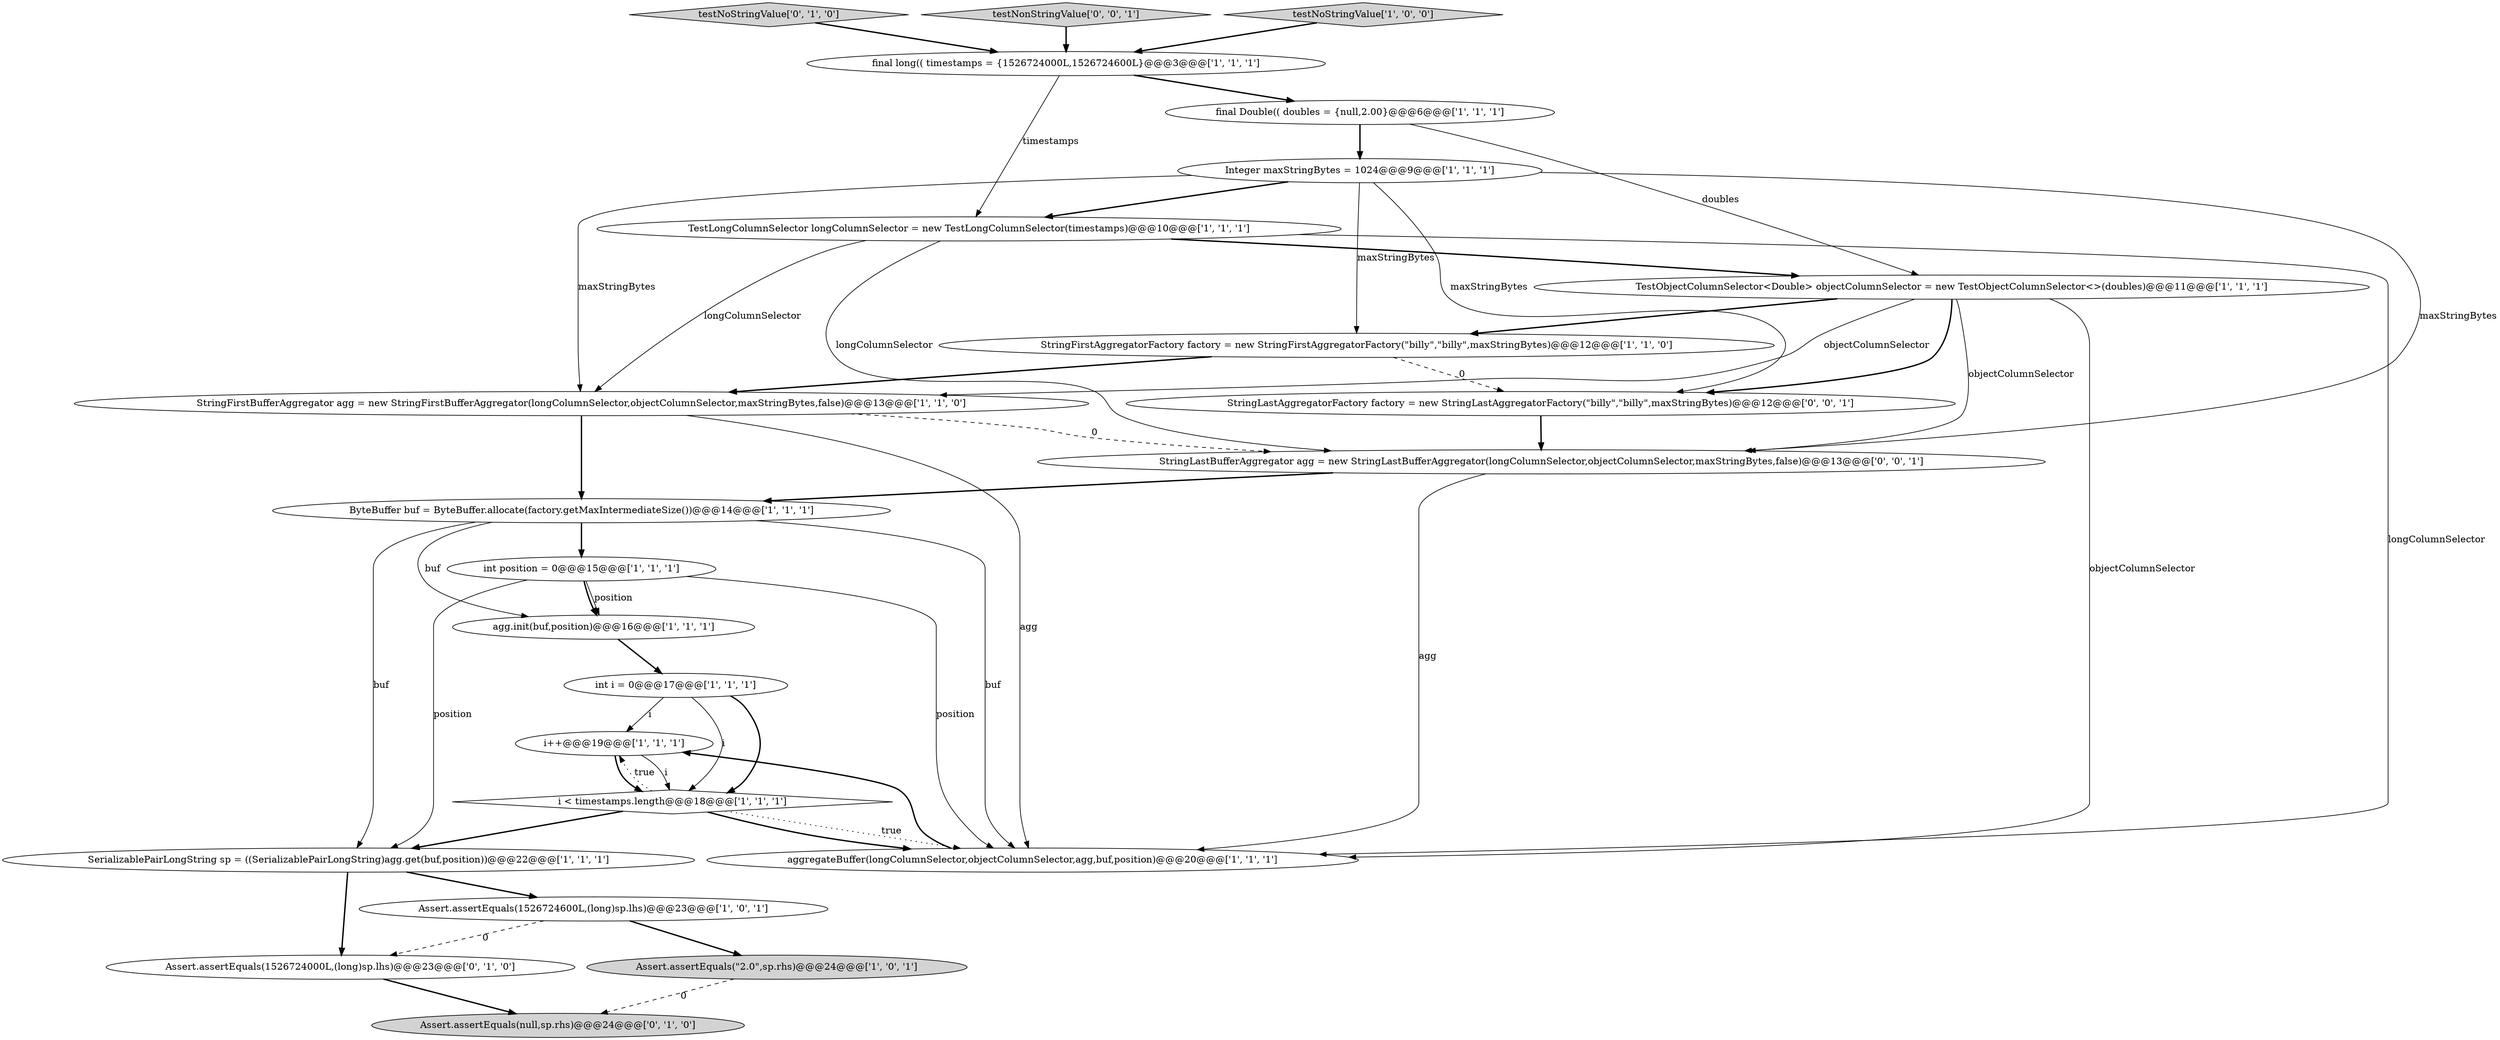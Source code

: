 digraph {
1 [style = filled, label = "i++@@@19@@@['1', '1', '1']", fillcolor = white, shape = ellipse image = "AAA0AAABBB1BBB"];
20 [style = filled, label = "Assert.assertEquals(1526724000L,(long)sp.lhs)@@@23@@@['0', '1', '0']", fillcolor = white, shape = ellipse image = "AAA1AAABBB2BBB"];
18 [style = filled, label = "testNoStringValue['0', '1', '0']", fillcolor = lightgray, shape = diamond image = "AAA0AAABBB2BBB"];
10 [style = filled, label = "aggregateBuffer(longColumnSelector,objectColumnSelector,agg,buf,position)@@@20@@@['1', '1', '1']", fillcolor = white, shape = ellipse image = "AAA0AAABBB1BBB"];
21 [style = filled, label = "testNonStringValue['0', '0', '1']", fillcolor = lightgray, shape = diamond image = "AAA0AAABBB3BBB"];
15 [style = filled, label = "final long(( timestamps = {1526724000L,1526724600L}@@@3@@@['1', '1', '1']", fillcolor = white, shape = ellipse image = "AAA0AAABBB1BBB"];
13 [style = filled, label = "TestLongColumnSelector longColumnSelector = new TestLongColumnSelector(timestamps)@@@10@@@['1', '1', '1']", fillcolor = white, shape = ellipse image = "AAA0AAABBB1BBB"];
8 [style = filled, label = "ByteBuffer buf = ByteBuffer.allocate(factory.getMaxIntermediateSize())@@@14@@@['1', '1', '1']", fillcolor = white, shape = ellipse image = "AAA0AAABBB1BBB"];
6 [style = filled, label = "StringFirstAggregatorFactory factory = new StringFirstAggregatorFactory(\"billy\",\"billy\",maxStringBytes)@@@12@@@['1', '1', '0']", fillcolor = white, shape = ellipse image = "AAA0AAABBB1BBB"];
5 [style = filled, label = "Integer maxStringBytes = 1024@@@9@@@['1', '1', '1']", fillcolor = white, shape = ellipse image = "AAA0AAABBB1BBB"];
0 [style = filled, label = "agg.init(buf,position)@@@16@@@['1', '1', '1']", fillcolor = white, shape = ellipse image = "AAA0AAABBB1BBB"];
12 [style = filled, label = "SerializablePairLongString sp = ((SerializablePairLongString)agg.get(buf,position))@@@22@@@['1', '1', '1']", fillcolor = white, shape = ellipse image = "AAA0AAABBB1BBB"];
22 [style = filled, label = "StringLastAggregatorFactory factory = new StringLastAggregatorFactory(\"billy\",\"billy\",maxStringBytes)@@@12@@@['0', '0', '1']", fillcolor = white, shape = ellipse image = "AAA0AAABBB3BBB"];
3 [style = filled, label = "StringFirstBufferAggregator agg = new StringFirstBufferAggregator(longColumnSelector,objectColumnSelector,maxStringBytes,false)@@@13@@@['1', '1', '0']", fillcolor = white, shape = ellipse image = "AAA0AAABBB1BBB"];
4 [style = filled, label = "Assert.assertEquals(\"2.0\",sp.rhs)@@@24@@@['1', '0', '1']", fillcolor = lightgray, shape = ellipse image = "AAA0AAABBB1BBB"];
9 [style = filled, label = "TestObjectColumnSelector<Double> objectColumnSelector = new TestObjectColumnSelector<>(doubles)@@@11@@@['1', '1', '1']", fillcolor = white, shape = ellipse image = "AAA0AAABBB1BBB"];
23 [style = filled, label = "StringLastBufferAggregator agg = new StringLastBufferAggregator(longColumnSelector,objectColumnSelector,maxStringBytes,false)@@@13@@@['0', '0', '1']", fillcolor = white, shape = ellipse image = "AAA0AAABBB3BBB"];
16 [style = filled, label = "int position = 0@@@15@@@['1', '1', '1']", fillcolor = white, shape = ellipse image = "AAA0AAABBB1BBB"];
7 [style = filled, label = "int i = 0@@@17@@@['1', '1', '1']", fillcolor = white, shape = ellipse image = "AAA0AAABBB1BBB"];
19 [style = filled, label = "Assert.assertEquals(null,sp.rhs)@@@24@@@['0', '1', '0']", fillcolor = lightgray, shape = ellipse image = "AAA1AAABBB2BBB"];
11 [style = filled, label = "i < timestamps.length@@@18@@@['1', '1', '1']", fillcolor = white, shape = diamond image = "AAA0AAABBB1BBB"];
2 [style = filled, label = "final Double(( doubles = {null,2.00}@@@6@@@['1', '1', '1']", fillcolor = white, shape = ellipse image = "AAA0AAABBB1BBB"];
14 [style = filled, label = "Assert.assertEquals(1526724600L,(long)sp.lhs)@@@23@@@['1', '0', '1']", fillcolor = white, shape = ellipse image = "AAA0AAABBB1BBB"];
17 [style = filled, label = "testNoStringValue['1', '0', '0']", fillcolor = lightgray, shape = diamond image = "AAA0AAABBB1BBB"];
8->16 [style = bold, label=""];
9->22 [style = bold, label=""];
1->11 [style = solid, label="i"];
8->0 [style = solid, label="buf"];
16->0 [style = solid, label="position"];
11->12 [style = bold, label=""];
11->10 [style = dotted, label="true"];
21->15 [style = bold, label=""];
13->10 [style = solid, label="longColumnSelector"];
2->9 [style = solid, label="doubles"];
5->22 [style = solid, label="maxStringBytes"];
0->7 [style = bold, label=""];
12->14 [style = bold, label=""];
2->5 [style = bold, label=""];
7->1 [style = solid, label="i"];
3->23 [style = dashed, label="0"];
16->0 [style = bold, label=""];
16->10 [style = solid, label="position"];
16->12 [style = solid, label="position"];
9->23 [style = solid, label="objectColumnSelector"];
7->11 [style = bold, label=""];
9->10 [style = solid, label="objectColumnSelector"];
6->22 [style = dashed, label="0"];
13->23 [style = solid, label="longColumnSelector"];
15->2 [style = bold, label=""];
5->23 [style = solid, label="maxStringBytes"];
5->13 [style = bold, label=""];
8->12 [style = solid, label="buf"];
20->19 [style = bold, label=""];
9->6 [style = bold, label=""];
1->11 [style = bold, label=""];
5->3 [style = solid, label="maxStringBytes"];
3->10 [style = solid, label="agg"];
10->1 [style = bold, label=""];
8->10 [style = solid, label="buf"];
11->10 [style = bold, label=""];
9->3 [style = solid, label="objectColumnSelector"];
17->15 [style = bold, label=""];
11->1 [style = dotted, label="true"];
7->11 [style = solid, label="i"];
14->20 [style = dashed, label="0"];
23->8 [style = bold, label=""];
15->13 [style = solid, label="timestamps"];
6->3 [style = bold, label=""];
3->8 [style = bold, label=""];
12->20 [style = bold, label=""];
13->9 [style = bold, label=""];
22->23 [style = bold, label=""];
14->4 [style = bold, label=""];
23->10 [style = solid, label="agg"];
4->19 [style = dashed, label="0"];
5->6 [style = solid, label="maxStringBytes"];
13->3 [style = solid, label="longColumnSelector"];
18->15 [style = bold, label=""];
}
